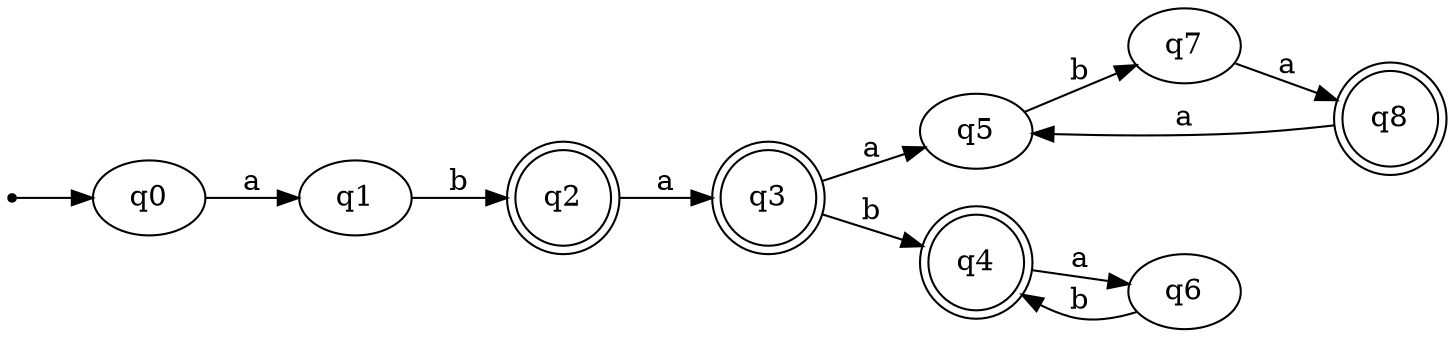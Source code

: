digraph{
    rankdir=LR;
    inic[shape=point];

    inic->q0;

    q0->q1 [label="a"];
    q1->q2 [label="b"];
    q2->q3 [label="a"];

    q2[shape=doublecircle]
    q3->q5 [label="a"];
    q3->q4 [label="b"];

    q3[shape=doublecircle]
    q4->q6 [label="a"];

    q4[shape=doublecircle]
    q5->q7 [label="b"];
    q6->q4 [label="b"];
    q7->q8 [label="a"];
    q8->q5 [label="a"];

    q8[shape=doublecircle]
}
//State q0: {0, 1, 4}

//State q1: {2, 5}

//State q2: {3, 6}

//State q3: {2, 7}

//State q4: {3}

//State q5: {5}

//State q6: {2}

//State q7: {6}

//State q8: {7}
